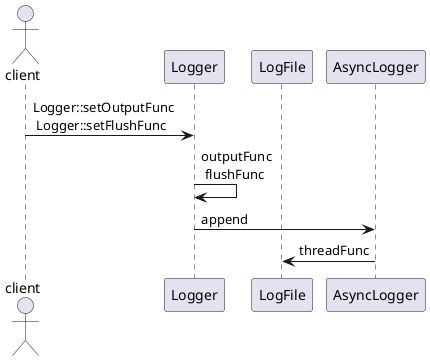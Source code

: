 @startuml 
Actor client 
participant Logger 
participant LogFile
participant AsyncLogger 

client -> Logger : Logger::setOutputFunc \n Logger::setFlushFunc
Logger -> Logger : outputFunc \n flushFunc
Logger -> AsyncLogger : append
AsyncLogger -> LogFile : threadFunc

@enduml 